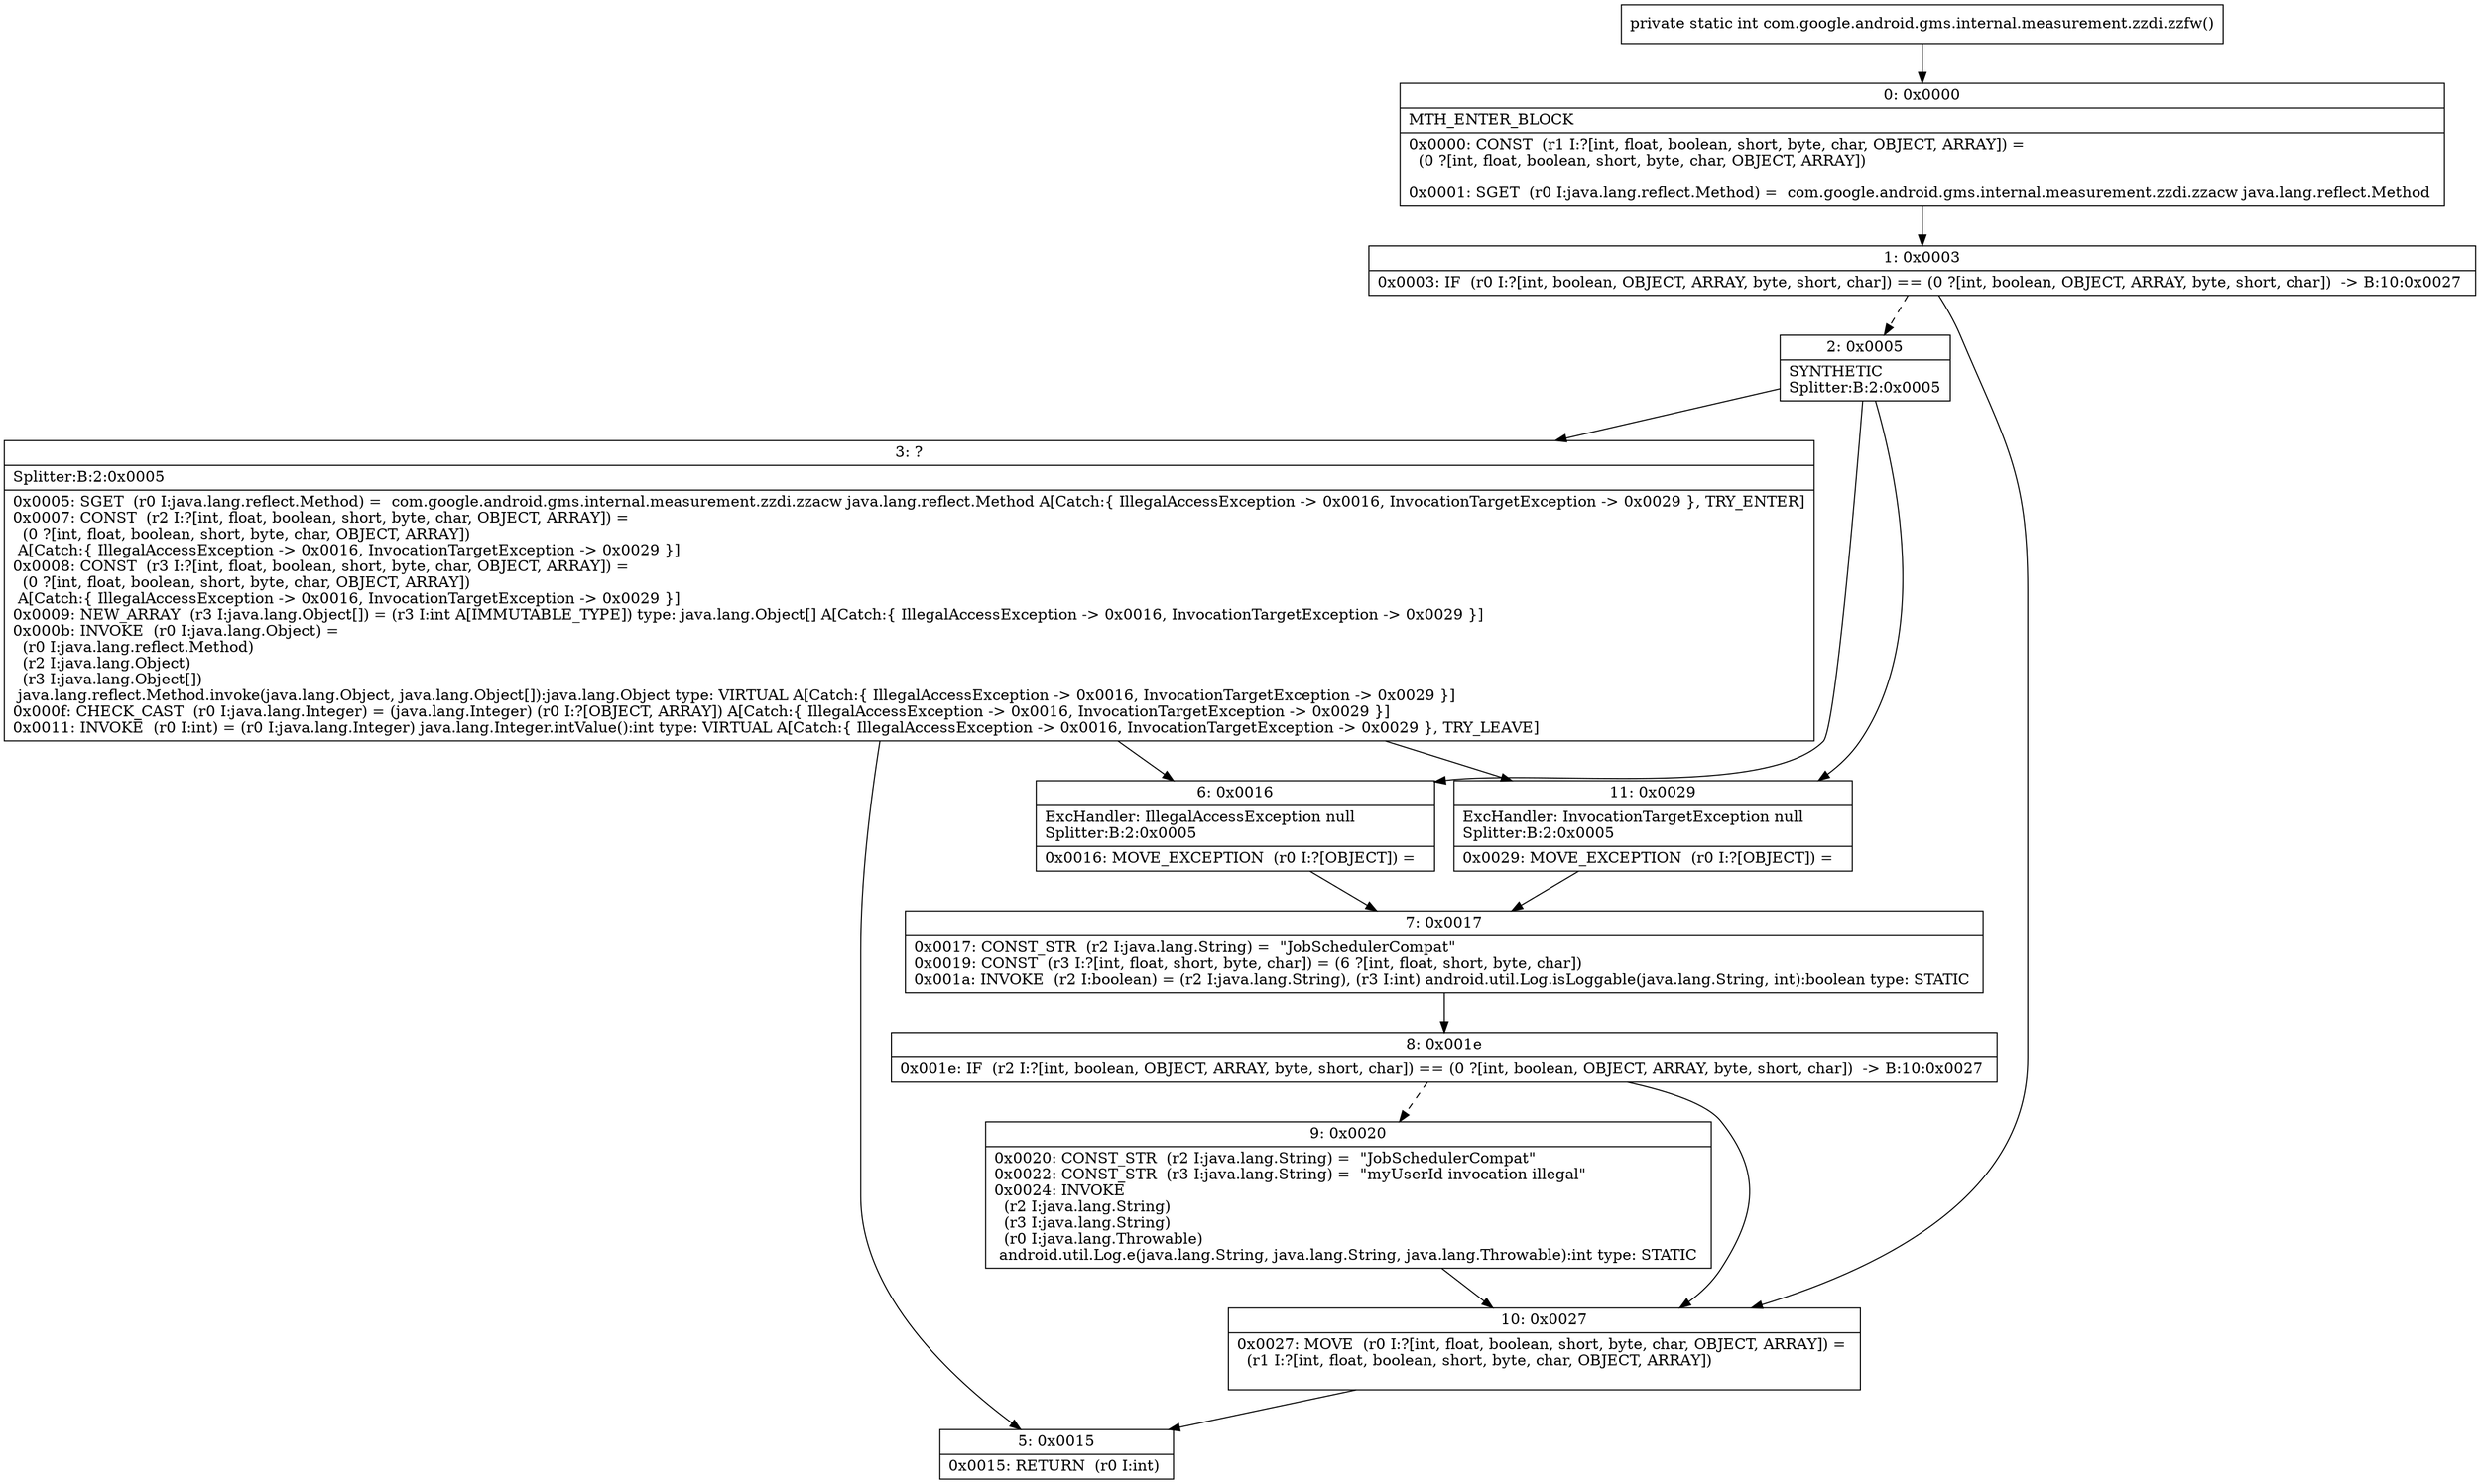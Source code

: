 digraph "CFG forcom.google.android.gms.internal.measurement.zzdi.zzfw()I" {
Node_0 [shape=record,label="{0\:\ 0x0000|MTH_ENTER_BLOCK\l|0x0000: CONST  (r1 I:?[int, float, boolean, short, byte, char, OBJECT, ARRAY]) = \l  (0 ?[int, float, boolean, short, byte, char, OBJECT, ARRAY])\l \l0x0001: SGET  (r0 I:java.lang.reflect.Method) =  com.google.android.gms.internal.measurement.zzdi.zzacw java.lang.reflect.Method \l}"];
Node_1 [shape=record,label="{1\:\ 0x0003|0x0003: IF  (r0 I:?[int, boolean, OBJECT, ARRAY, byte, short, char]) == (0 ?[int, boolean, OBJECT, ARRAY, byte, short, char])  \-\> B:10:0x0027 \l}"];
Node_2 [shape=record,label="{2\:\ 0x0005|SYNTHETIC\lSplitter:B:2:0x0005\l}"];
Node_3 [shape=record,label="{3\:\ ?|Splitter:B:2:0x0005\l|0x0005: SGET  (r0 I:java.lang.reflect.Method) =  com.google.android.gms.internal.measurement.zzdi.zzacw java.lang.reflect.Method A[Catch:\{ IllegalAccessException \-\> 0x0016, InvocationTargetException \-\> 0x0029 \}, TRY_ENTER]\l0x0007: CONST  (r2 I:?[int, float, boolean, short, byte, char, OBJECT, ARRAY]) = \l  (0 ?[int, float, boolean, short, byte, char, OBJECT, ARRAY])\l A[Catch:\{ IllegalAccessException \-\> 0x0016, InvocationTargetException \-\> 0x0029 \}]\l0x0008: CONST  (r3 I:?[int, float, boolean, short, byte, char, OBJECT, ARRAY]) = \l  (0 ?[int, float, boolean, short, byte, char, OBJECT, ARRAY])\l A[Catch:\{ IllegalAccessException \-\> 0x0016, InvocationTargetException \-\> 0x0029 \}]\l0x0009: NEW_ARRAY  (r3 I:java.lang.Object[]) = (r3 I:int A[IMMUTABLE_TYPE]) type: java.lang.Object[] A[Catch:\{ IllegalAccessException \-\> 0x0016, InvocationTargetException \-\> 0x0029 \}]\l0x000b: INVOKE  (r0 I:java.lang.Object) = \l  (r0 I:java.lang.reflect.Method)\l  (r2 I:java.lang.Object)\l  (r3 I:java.lang.Object[])\l java.lang.reflect.Method.invoke(java.lang.Object, java.lang.Object[]):java.lang.Object type: VIRTUAL A[Catch:\{ IllegalAccessException \-\> 0x0016, InvocationTargetException \-\> 0x0029 \}]\l0x000f: CHECK_CAST  (r0 I:java.lang.Integer) = (java.lang.Integer) (r0 I:?[OBJECT, ARRAY]) A[Catch:\{ IllegalAccessException \-\> 0x0016, InvocationTargetException \-\> 0x0029 \}]\l0x0011: INVOKE  (r0 I:int) = (r0 I:java.lang.Integer) java.lang.Integer.intValue():int type: VIRTUAL A[Catch:\{ IllegalAccessException \-\> 0x0016, InvocationTargetException \-\> 0x0029 \}, TRY_LEAVE]\l}"];
Node_5 [shape=record,label="{5\:\ 0x0015|0x0015: RETURN  (r0 I:int) \l}"];
Node_6 [shape=record,label="{6\:\ 0x0016|ExcHandler: IllegalAccessException null\lSplitter:B:2:0x0005\l|0x0016: MOVE_EXCEPTION  (r0 I:?[OBJECT]) =  \l}"];
Node_7 [shape=record,label="{7\:\ 0x0017|0x0017: CONST_STR  (r2 I:java.lang.String) =  \"JobSchedulerCompat\" \l0x0019: CONST  (r3 I:?[int, float, short, byte, char]) = (6 ?[int, float, short, byte, char]) \l0x001a: INVOKE  (r2 I:boolean) = (r2 I:java.lang.String), (r3 I:int) android.util.Log.isLoggable(java.lang.String, int):boolean type: STATIC \l}"];
Node_8 [shape=record,label="{8\:\ 0x001e|0x001e: IF  (r2 I:?[int, boolean, OBJECT, ARRAY, byte, short, char]) == (0 ?[int, boolean, OBJECT, ARRAY, byte, short, char])  \-\> B:10:0x0027 \l}"];
Node_9 [shape=record,label="{9\:\ 0x0020|0x0020: CONST_STR  (r2 I:java.lang.String) =  \"JobSchedulerCompat\" \l0x0022: CONST_STR  (r3 I:java.lang.String) =  \"myUserId invocation illegal\" \l0x0024: INVOKE  \l  (r2 I:java.lang.String)\l  (r3 I:java.lang.String)\l  (r0 I:java.lang.Throwable)\l android.util.Log.e(java.lang.String, java.lang.String, java.lang.Throwable):int type: STATIC \l}"];
Node_10 [shape=record,label="{10\:\ 0x0027|0x0027: MOVE  (r0 I:?[int, float, boolean, short, byte, char, OBJECT, ARRAY]) = \l  (r1 I:?[int, float, boolean, short, byte, char, OBJECT, ARRAY])\l \l}"];
Node_11 [shape=record,label="{11\:\ 0x0029|ExcHandler: InvocationTargetException null\lSplitter:B:2:0x0005\l|0x0029: MOVE_EXCEPTION  (r0 I:?[OBJECT]) =  \l}"];
MethodNode[shape=record,label="{private static int com.google.android.gms.internal.measurement.zzdi.zzfw() }"];
MethodNode -> Node_0;
Node_0 -> Node_1;
Node_1 -> Node_2[style=dashed];
Node_1 -> Node_10;
Node_2 -> Node_3;
Node_2 -> Node_6;
Node_2 -> Node_11;
Node_3 -> Node_6;
Node_3 -> Node_11;
Node_3 -> Node_5;
Node_6 -> Node_7;
Node_7 -> Node_8;
Node_8 -> Node_9[style=dashed];
Node_8 -> Node_10;
Node_9 -> Node_10;
Node_10 -> Node_5;
Node_11 -> Node_7;
}

